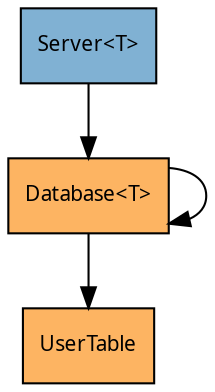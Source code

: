 digraph "Root" {
    node [shape=box style=filled fontname="Fira Code" fontsize=10]
    edge [fontname="Fira Code" fontsize=10]
    node [colorscheme=set312 shape=plaintext]

    subgraph main {
        node [fillcolor=5];

        Server [label="\N\<T\>" href="server.svg#archizoom:link"]
    }

    subgraph branch {
        node [fillcolor=6];

        Database [label="\N\<T\>"]

        UserTable
    }

    Server -> Database -> UserTable
    Database -> Database [href="server.svg"]
}